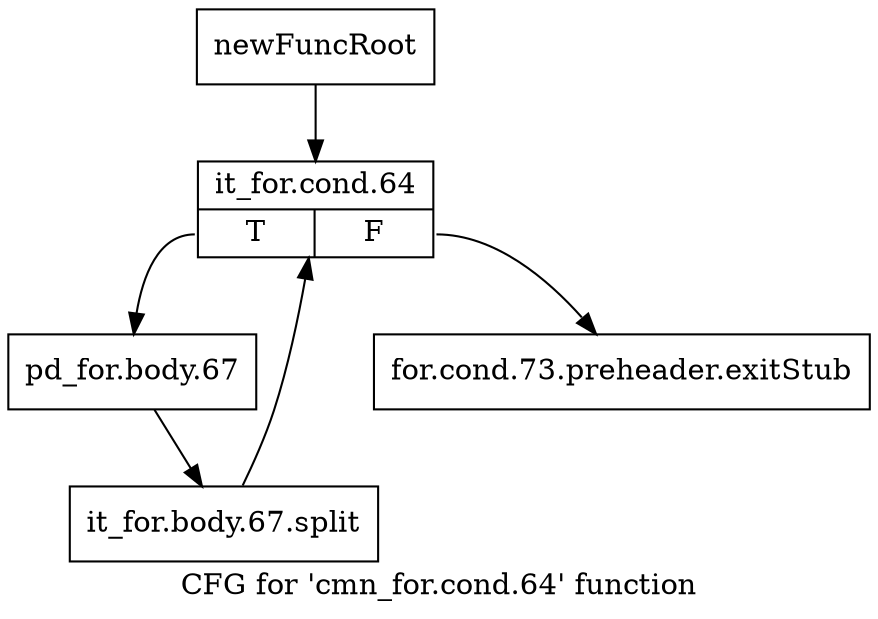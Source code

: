 digraph "CFG for 'cmn_for.cond.64' function" {
	label="CFG for 'cmn_for.cond.64' function";

	Node0x1152820 [shape=record,label="{newFuncRoot}"];
	Node0x1152820 -> Node0x11528c0;
	Node0x1152870 [shape=record,label="{for.cond.73.preheader.exitStub}"];
	Node0x11528c0 [shape=record,label="{it_for.cond.64|{<s0>T|<s1>F}}"];
	Node0x11528c0:s0 -> Node0x1152910;
	Node0x11528c0:s1 -> Node0x1152870;
	Node0x1152910 [shape=record,label="{pd_for.body.67}"];
	Node0x1152910 -> Node0x14e2620;
	Node0x14e2620 [shape=record,label="{it_for.body.67.split}"];
	Node0x14e2620 -> Node0x11528c0;
}
